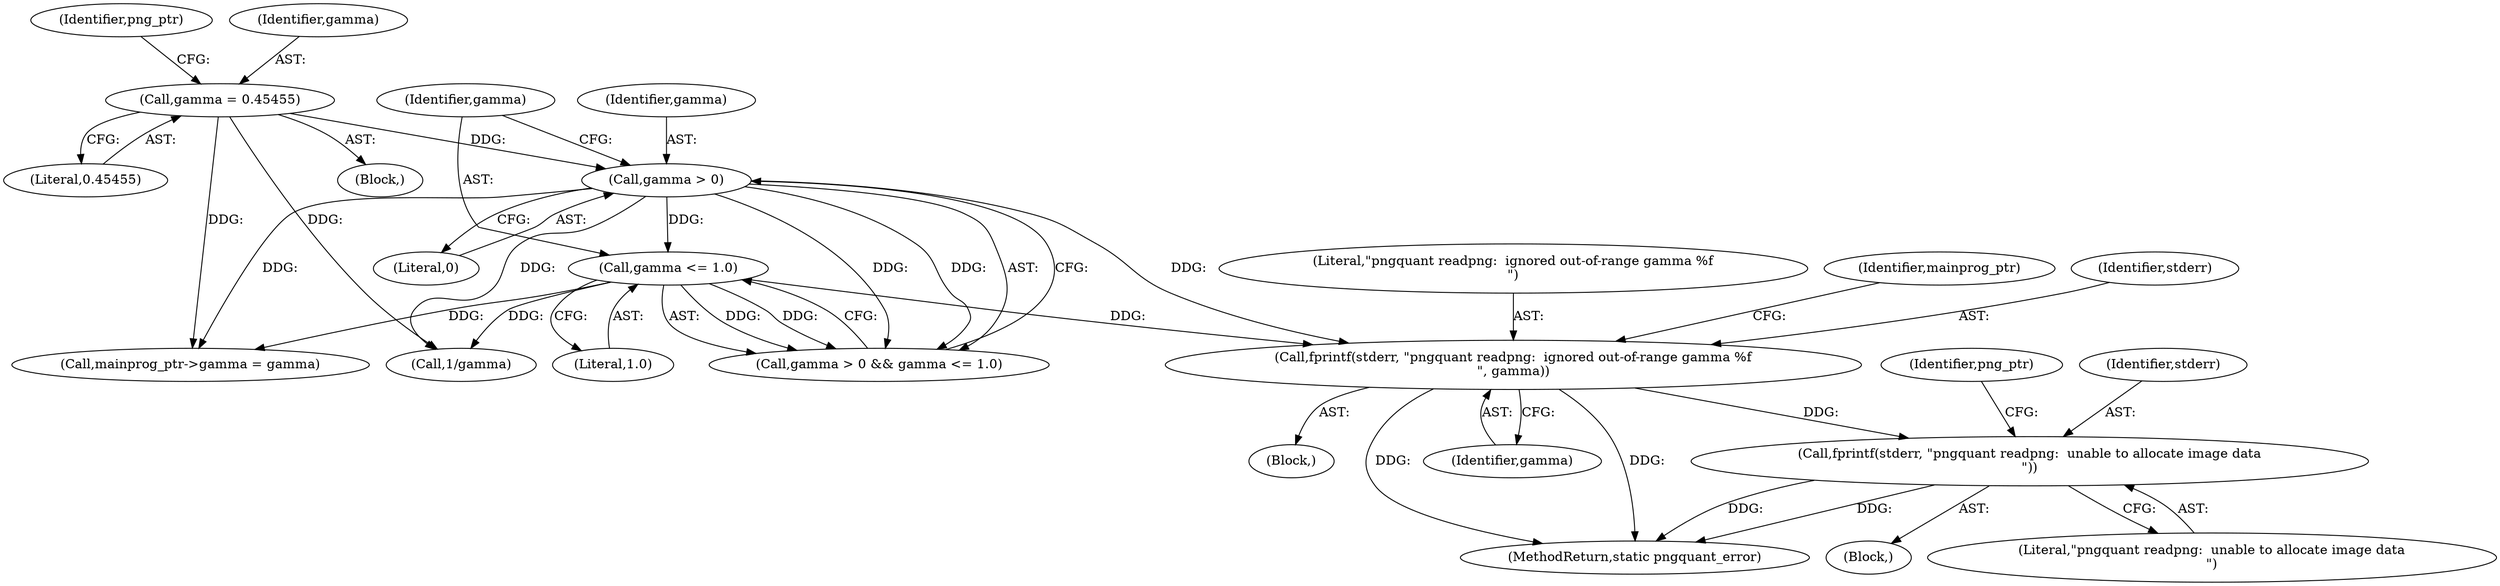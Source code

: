 digraph "0_pngquant_b7c217680cda02dddced245d237ebe8c383be285@API" {
"1000368" [label="(Call,fprintf(stderr, \"pngquant readpng:  unable to allocate image data\n\"))"];
"1000322" [label="(Call,fprintf(stderr, \"pngquant readpng:  ignored out-of-range gamma %f\n\", gamma))"];
"1000303" [label="(Call,gamma > 0)"];
"1000275" [label="(Call,gamma = 0.45455)"];
"1000306" [label="(Call,gamma <= 1.0)"];
"1000324" [label="(Literal,\"pngquant readpng:  ignored out-of-range gamma %f\n\")"];
"1000373" [label="(Identifier,png_ptr)"];
"1000370" [label="(Literal,\"pngquant readpng:  unable to allocate image data\n\")"];
"1000302" [label="(Call,gamma > 0 && gamma <= 1.0)"];
"1000303" [label="(Call,gamma > 0)"];
"1000280" [label="(Identifier,png_ptr)"];
"1000328" [label="(Identifier,mainprog_ptr)"];
"1000277" [label="(Literal,0.45455)"];
"1000339" [label="(Call,mainprog_ptr->gamma = gamma)"];
"1000691" [label="(MethodReturn,static pngquant_error)"];
"1000275" [label="(Call,gamma = 0.45455)"];
"1000367" [label="(Block,)"];
"1000322" [label="(Call,fprintf(stderr, \"pngquant readpng:  ignored out-of-range gamma %f\n\", gamma))"];
"1000304" [label="(Identifier,gamma)"];
"1000323" [label="(Identifier,stderr)"];
"1000305" [label="(Literal,0)"];
"1000307" [label="(Identifier,gamma)"];
"1000369" [label="(Identifier,stderr)"];
"1000575" [label="(Call,1/gamma)"];
"1000308" [label="(Literal,1.0)"];
"1000325" [label="(Identifier,gamma)"];
"1000321" [label="(Block,)"];
"1000276" [label="(Identifier,gamma)"];
"1000306" [label="(Call,gamma <= 1.0)"];
"1000368" [label="(Call,fprintf(stderr, \"pngquant readpng:  unable to allocate image data\n\"))"];
"1000124" [label="(Block,)"];
"1000368" -> "1000367"  [label="AST: "];
"1000368" -> "1000370"  [label="CFG: "];
"1000369" -> "1000368"  [label="AST: "];
"1000370" -> "1000368"  [label="AST: "];
"1000373" -> "1000368"  [label="CFG: "];
"1000368" -> "1000691"  [label="DDG: "];
"1000368" -> "1000691"  [label="DDG: "];
"1000322" -> "1000368"  [label="DDG: "];
"1000322" -> "1000321"  [label="AST: "];
"1000322" -> "1000325"  [label="CFG: "];
"1000323" -> "1000322"  [label="AST: "];
"1000324" -> "1000322"  [label="AST: "];
"1000325" -> "1000322"  [label="AST: "];
"1000328" -> "1000322"  [label="CFG: "];
"1000322" -> "1000691"  [label="DDG: "];
"1000322" -> "1000691"  [label="DDG: "];
"1000303" -> "1000322"  [label="DDG: "];
"1000306" -> "1000322"  [label="DDG: "];
"1000303" -> "1000302"  [label="AST: "];
"1000303" -> "1000305"  [label="CFG: "];
"1000304" -> "1000303"  [label="AST: "];
"1000305" -> "1000303"  [label="AST: "];
"1000307" -> "1000303"  [label="CFG: "];
"1000302" -> "1000303"  [label="CFG: "];
"1000303" -> "1000302"  [label="DDG: "];
"1000303" -> "1000302"  [label="DDG: "];
"1000275" -> "1000303"  [label="DDG: "];
"1000303" -> "1000306"  [label="DDG: "];
"1000303" -> "1000339"  [label="DDG: "];
"1000303" -> "1000575"  [label="DDG: "];
"1000275" -> "1000124"  [label="AST: "];
"1000275" -> "1000277"  [label="CFG: "];
"1000276" -> "1000275"  [label="AST: "];
"1000277" -> "1000275"  [label="AST: "];
"1000280" -> "1000275"  [label="CFG: "];
"1000275" -> "1000339"  [label="DDG: "];
"1000275" -> "1000575"  [label="DDG: "];
"1000306" -> "1000302"  [label="AST: "];
"1000306" -> "1000308"  [label="CFG: "];
"1000307" -> "1000306"  [label="AST: "];
"1000308" -> "1000306"  [label="AST: "];
"1000302" -> "1000306"  [label="CFG: "];
"1000306" -> "1000302"  [label="DDG: "];
"1000306" -> "1000302"  [label="DDG: "];
"1000306" -> "1000339"  [label="DDG: "];
"1000306" -> "1000575"  [label="DDG: "];
}
